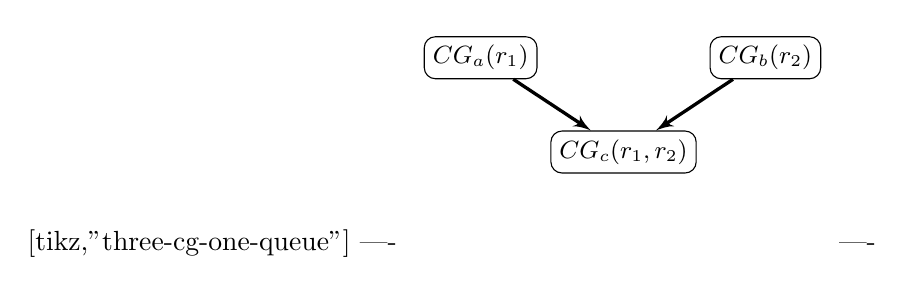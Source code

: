 [tikz,"three-cg-one-queue"]
----
\usetikzlibrary{arrows}
\begin{tikzpicture}[auto] \small
\tikzset{
  Base/.style={align=center}, %, minimum height=2ex},
  Line/.style={draw, very thick, >=latex', black},
  CommandGroup/.style={draw, Base, rounded corners, black},
  Notice/.style  = { draw, above, rounded corners, rectangle callout, text width=6cm,
    callout absolute pointer={#1} },
    }

\matrix (binmat) [ampersand replacement=\&, column sep=0.5em, row sep=2em]
{
  \node [CommandGroup] (CGA)  {$CG_a(r_1)$}; \&
    \node (empty) {};  \&
    \node [CommandGroup] (CGB)  {$CG_b(r_2)$}; \\

    \& \node [CommandGroup] (CGC)  {$CG_c(r_1,r_2)$}; \\
    \& \node (empty) {}; \\
};

\path [Line, ->] (CGA) -- (CGC);
\path [Line, ->] (CGB) -- (CGC);
\end{tikzpicture}
----
